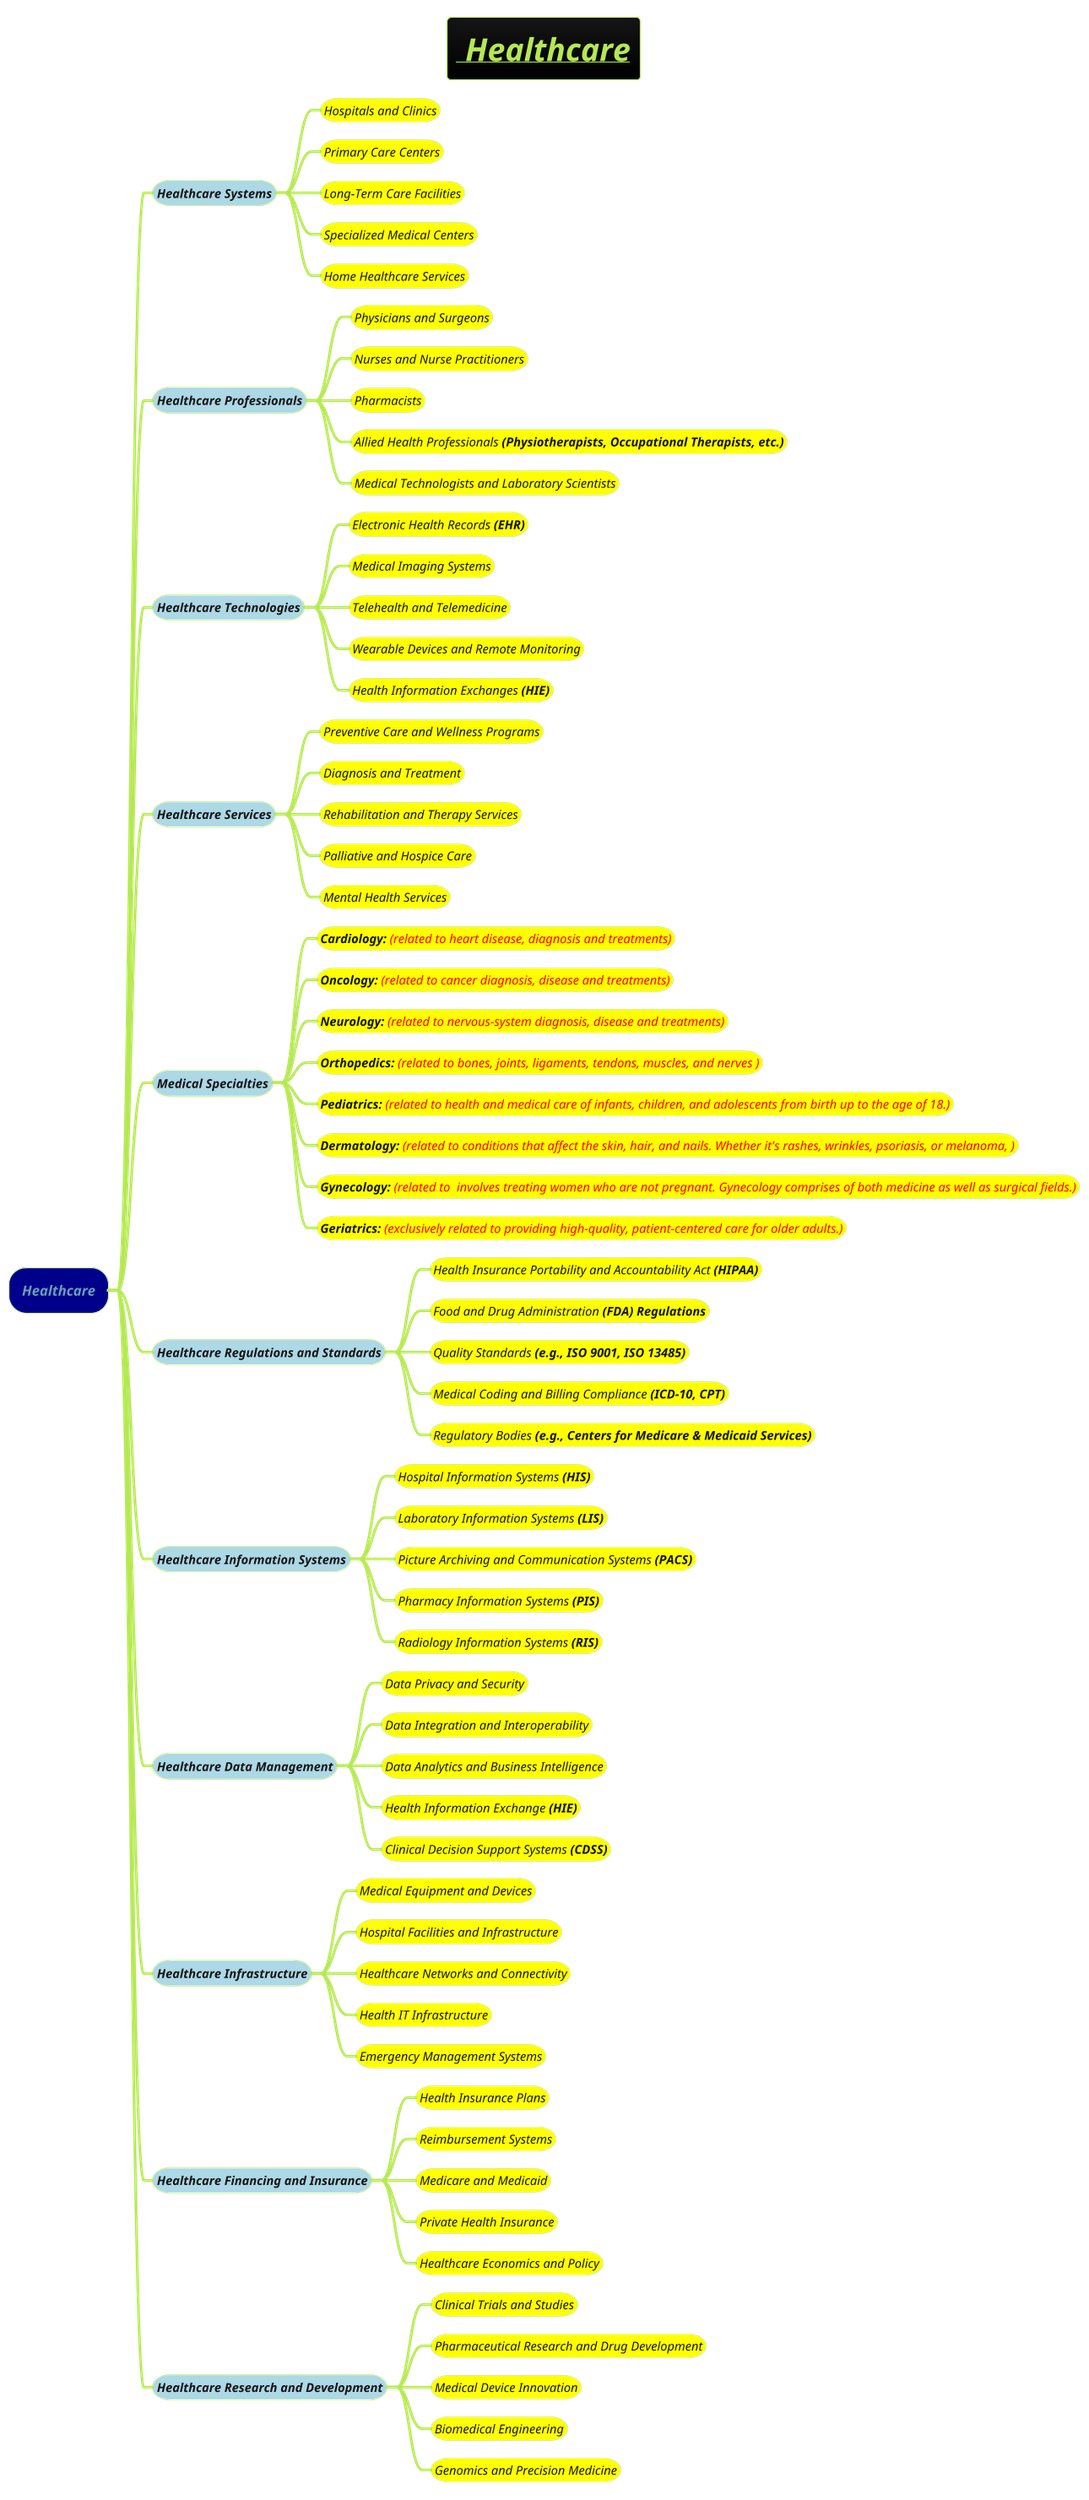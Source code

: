 @startmindmap
!theme hacker


title =<i><b><u> Healthcare
*[#darkblue] <i>Healthcare
**[#lightblue] <i><size:14>Healthcare Systems
***[#yellow] <i><size:14>Hospitals and Clinics
***[#yellow] <i><size:14>Primary Care Centers
***[#yellow] <i><size:14>Long-Term Care Facilities
***[#yellow] <i><size:14>Specialized Medical Centers
***[#yellow] <i><size:14>Home Healthcare Services
**[#lightblue] <i><size:14>Healthcare Professionals
***[#yellow] <i><size:14>Physicians and Surgeons
***[#yellow] <i><size:14>Nurses and Nurse Practitioners
***[#yellow] <i><size:14>Pharmacists
***[#yellow] <i><size:14>Allied Health Professionals <b>(Physiotherapists, Occupational Therapists, etc.)
***[#yellow] <i><size:14>Medical Technologists and Laboratory Scientists
**[#lightblue] <i><size:14>Healthcare Technologies
***[#yellow] <i><size:14>Electronic Health Records <b>(EHR)
***[#yellow] <i><size:14>Medical Imaging Systems
***[#yellow] <i><size:14>Telehealth and Telemedicine
***[#yellow] <i><size:14>Wearable Devices and Remote Monitoring
***[#yellow] <i><size:14>Health Information Exchanges <b>(HIE)
**[#lightblue] <i><size:14>Healthcare Services
***[#yellow] <i><size:14>Preventive Care and Wellness Programs
***[#yellow] <i><size:14>Diagnosis and Treatment
***[#yellow] <i><size:14>Rehabilitation and Therapy Services
***[#yellow] <i><size:14>Palliative and Hospice Care
***[#yellow] <i><size:14>Mental Health Services
**[#lightblue] <i><size:14>Medical Specialties
***[#yellow] <i><size:14>**Cardiology:** <color #red>(related to heart disease, diagnosis and treatments)
***[#yellow] <i><size:14>**Oncology:** <color #red>(related to cancer diagnosis, disease and treatments)
***[#yellow] <i><size:14>**Neurology:** <color #red>(related to nervous-system diagnosis, disease and treatments)
***[#yellow] <i><size:14>**Orthopedics:** <color #red>(related to bones, joints, ligaments, tendons, muscles, and nerves )
***[#yellow] <i><size:14>**Pediatrics:** <color #red>(related to health and medical care of infants, children, and adolescents from birth up to the age of 18.)
***[#yellow] <i><size:14>**Dermatology:** <color #red>(related to conditions that affect the skin, hair, and nails. Whether it's rashes, wrinkles, psoriasis, or melanoma, )
***[#yellow] <i><size:14>**Gynecology:** <color #red>(related to  involves treating women who are not pregnant. Gynecology comprises of both medicine as well as surgical fields.)
***[#yellow] <i><size:14>**Geriatrics:** <color #red>(exclusively related to providing high-quality, patient-centered care for older adults.)
**[#lightblue] <i><size:14>Healthcare Regulations and Standards
***[#yellow] <i><size:14>Health Insurance Portability and Accountability Act <b>(HIPAA)
***[#yellow] <i><size:14>Food and Drug Administration <b>(FDA) Regulations
***[#yellow] <i><size:14>Quality Standards <b>(e.g., ISO 9001, ISO 13485)
***[#yellow] <i><size:14>Medical Coding and Billing Compliance <b>(ICD-10, CPT)
***[#yellow] <i><size:14>Regulatory Bodies <b>(e.g., Centers for Medicare & Medicaid Services)
**[#lightblue] <i><size:14>Healthcare Information Systems
***[#yellow] <i><size:14>Hospital Information Systems <b>(HIS)
***[#yellow] <i><size:14>Laboratory Information Systems <b>(LIS)
***[#yellow] <i><size:14>Picture Archiving and Communication Systems <b>(PACS)
***[#yellow] <i><size:14>Pharmacy Information Systems <b>(PIS)
***[#yellow] <i><size:14>Radiology Information Systems <b>(RIS)
**[#lightblue] <i><size:14>Healthcare Data Management
***[#yellow] <i><size:14>Data Privacy and Security
***[#yellow] <i><size:14>Data Integration and Interoperability
***[#yellow] <i><size:14>Data Analytics and Business Intelligence
***[#yellow] <i><size:14>Health Information Exchange <b>(HIE)
***[#yellow] <i><size:14>Clinical Decision Support Systems <b>(CDSS)
**[#lightblue] <i><size:14>Healthcare Infrastructure
***[#yellow] <i><size:14>Medical Equipment and Devices
***[#yellow] <i><size:14>Hospital Facilities and Infrastructure
***[#yellow] <i><size:14>Healthcare Networks and Connectivity
***[#yellow] <i><size:14>Health IT Infrastructure
***[#yellow] <i><size:14>Emergency Management Systems
**[#lightblue] <i><size:14>Healthcare Financing and Insurance
***[#yellow] <i><size:14>Health Insurance Plans
***[#yellow] <i><size:14>Reimbursement Systems
***[#yellow] <i><size:14>Medicare and Medicaid
***[#yellow] <i><size:14>Private Health Insurance
***[#yellow] <i><size:14>Healthcare Economics and Policy
**[#lightblue] <i><size:14>Healthcare Research and Development
***[#yellow] <i><size:14>Clinical Trials and Studies
***[#yellow] <i><size:14>Pharmaceutical Research and Drug Development
***[#yellow] <i><size:14>Medical Device Innovation
***[#yellow] <i><size:14>Biomedical Engineering
***[#yellow] <i><size:14>Genomics and Precision Medicine

@endmindmap

